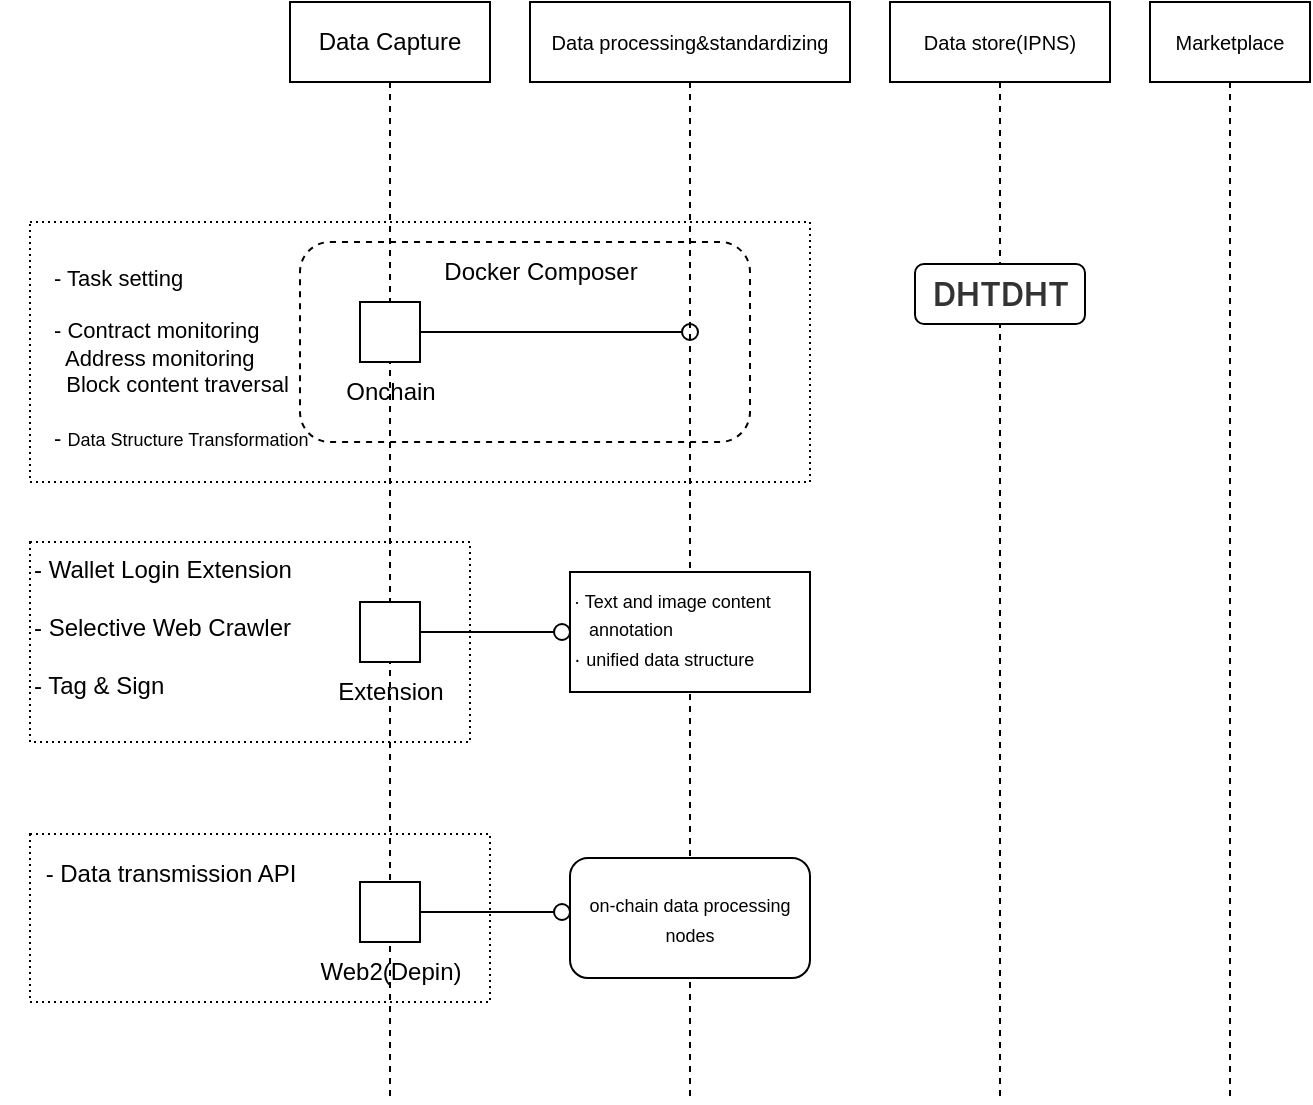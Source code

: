 <mxfile version="24.7.5">
  <diagram name="Page-1" id="9t5yA-Y3DcvwDnE5G8pW">
    <mxGraphModel dx="1080" dy="685" grid="1" gridSize="10" guides="1" tooltips="1" connect="1" arrows="1" fold="1" page="1" pageScale="1" pageWidth="850" pageHeight="1100" math="0" shadow="0">
      <root>
        <mxCell id="0" />
        <mxCell id="1" parent="0" />
        <mxCell id="Q4HK041F2CEcGKDzW3Jh-2" value="&lt;span style=&quot;text-align: left;&quot;&gt;Data Capture&lt;/span&gt;" style="shape=umlLifeline;perimeter=lifelinePerimeter;whiteSpace=wrap;html=1;container=1;dropTarget=0;collapsible=0;recursiveResize=0;outlineConnect=0;portConstraint=eastwest;newEdgeStyle={&quot;edgeStyle&quot;:&quot;elbowEdgeStyle&quot;,&quot;elbow&quot;:&quot;vertical&quot;,&quot;curved&quot;:0,&quot;rounded&quot;:0};" vertex="1" parent="1">
          <mxGeometry x="170" y="180" width="100" height="550" as="geometry" />
        </mxCell>
        <mxCell id="Q4HK041F2CEcGKDzW3Jh-3" value="&lt;font style=&quot;font-size: 10px;&quot;&gt;Data processing&amp;amp;standardizing&lt;/font&gt;" style="shape=umlLifeline;perimeter=lifelinePerimeter;whiteSpace=wrap;html=1;container=1;dropTarget=0;collapsible=0;recursiveResize=0;outlineConnect=0;portConstraint=eastwest;newEdgeStyle={&quot;edgeStyle&quot;:&quot;elbowEdgeStyle&quot;,&quot;elbow&quot;:&quot;vertical&quot;,&quot;curved&quot;:0,&quot;rounded&quot;:0};" vertex="1" parent="1">
          <mxGeometry x="290" y="180" width="160" height="550" as="geometry" />
        </mxCell>
        <mxCell id="Q4HK041F2CEcGKDzW3Jh-4" value="" style="html=1;rounded=0;" vertex="1" parent="1">
          <mxGeometry x="205" y="330" width="30" height="30" as="geometry" />
        </mxCell>
        <mxCell id="Q4HK041F2CEcGKDzW3Jh-5" value="" style="endArrow=none;html=1;rounded=0;align=center;verticalAlign=top;endFill=0;labelBackgroundColor=none;endSize=2;" edge="1" source="Q4HK041F2CEcGKDzW3Jh-4" target="Q4HK041F2CEcGKDzW3Jh-6" parent="1">
          <mxGeometry relative="1" as="geometry" />
        </mxCell>
        <mxCell id="Q4HK041F2CEcGKDzW3Jh-6" value="" style="ellipse;html=1;fontSize=11;align=center;fillColor=none;points=[];aspect=fixed;resizable=0;verticalAlign=bottom;labelPosition=center;verticalLabelPosition=top;flipH=1;" vertex="1" parent="1">
          <mxGeometry x="366" y="341" width="8" height="8" as="geometry" />
        </mxCell>
        <mxCell id="Q4HK041F2CEcGKDzW3Jh-8" value="Onchain" style="text;html=1;align=center;verticalAlign=middle;resizable=0;points=[];autosize=1;strokeColor=none;fillColor=none;" vertex="1" parent="1">
          <mxGeometry x="185" y="360" width="70" height="30" as="geometry" />
        </mxCell>
        <mxCell id="Q4HK041F2CEcGKDzW3Jh-9" value="" style="html=1;rounded=0;" vertex="1" parent="1">
          <mxGeometry x="205" y="480" width="30" height="30" as="geometry" />
        </mxCell>
        <mxCell id="Q4HK041F2CEcGKDzW3Jh-10" value="" style="endArrow=none;html=1;rounded=0;align=center;verticalAlign=top;endFill=0;labelBackgroundColor=none;endSize=2;" edge="1" parent="1" source="Q4HK041F2CEcGKDzW3Jh-9" target="Q4HK041F2CEcGKDzW3Jh-11">
          <mxGeometry relative="1" as="geometry" />
        </mxCell>
        <mxCell id="Q4HK041F2CEcGKDzW3Jh-11" value="" style="ellipse;html=1;fontSize=11;align=center;fillColor=none;points=[];aspect=fixed;resizable=0;verticalAlign=bottom;labelPosition=center;verticalLabelPosition=top;flipH=1;" vertex="1" parent="1">
          <mxGeometry x="302" y="491" width="8" height="8" as="geometry" />
        </mxCell>
        <mxCell id="Q4HK041F2CEcGKDzW3Jh-12" value="Extension" style="text;html=1;align=center;verticalAlign=middle;resizable=0;points=[];autosize=1;strokeColor=none;fillColor=none;" vertex="1" parent="1">
          <mxGeometry x="180" y="510" width="80" height="30" as="geometry" />
        </mxCell>
        <mxCell id="Q4HK041F2CEcGKDzW3Jh-13" value="&lt;font style=&quot;font-size: 10px;&quot;&gt;Data store(IPNS)&lt;/font&gt;" style="shape=umlLifeline;perimeter=lifelinePerimeter;whiteSpace=wrap;html=1;container=1;dropTarget=0;collapsible=0;recursiveResize=0;outlineConnect=0;portConstraint=eastwest;newEdgeStyle={&quot;edgeStyle&quot;:&quot;elbowEdgeStyle&quot;,&quot;elbow&quot;:&quot;vertical&quot;,&quot;curved&quot;:0,&quot;rounded&quot;:0};" vertex="1" parent="1">
          <mxGeometry x="470" y="180" width="110" height="550" as="geometry" />
        </mxCell>
        <mxCell id="Q4HK041F2CEcGKDzW3Jh-14" value="&lt;font style=&quot;font-size: 10px;&quot;&gt;Marketplace&lt;/font&gt;" style="shape=umlLifeline;perimeter=lifelinePerimeter;whiteSpace=wrap;html=1;container=1;dropTarget=0;collapsible=0;recursiveResize=0;outlineConnect=0;portConstraint=eastwest;newEdgeStyle={&quot;edgeStyle&quot;:&quot;elbowEdgeStyle&quot;,&quot;elbow&quot;:&quot;vertical&quot;,&quot;curved&quot;:0,&quot;rounded&quot;:0};" vertex="1" parent="1">
          <mxGeometry x="600" y="180" width="80" height="550" as="geometry" />
        </mxCell>
        <mxCell id="Q4HK041F2CEcGKDzW3Jh-15" value="" style="html=1;rounded=0;" vertex="1" parent="1">
          <mxGeometry x="205" y="620" width="30" height="30" as="geometry" />
        </mxCell>
        <mxCell id="Q4HK041F2CEcGKDzW3Jh-16" value="" style="endArrow=none;html=1;rounded=0;align=center;verticalAlign=top;endFill=0;labelBackgroundColor=none;endSize=2;" edge="1" parent="1" source="Q4HK041F2CEcGKDzW3Jh-15" target="Q4HK041F2CEcGKDzW3Jh-17">
          <mxGeometry relative="1" as="geometry" />
        </mxCell>
        <mxCell id="Q4HK041F2CEcGKDzW3Jh-17" value="" style="ellipse;html=1;fontSize=11;align=center;fillColor=none;points=[];aspect=fixed;resizable=0;verticalAlign=bottom;labelPosition=center;verticalLabelPosition=top;flipH=1;" vertex="1" parent="1">
          <mxGeometry x="302" y="631" width="8" height="8" as="geometry" />
        </mxCell>
        <mxCell id="Q4HK041F2CEcGKDzW3Jh-18" value="Web2(Depin)" style="text;html=1;align=center;verticalAlign=middle;resizable=0;points=[];autosize=1;strokeColor=none;fillColor=none;" vertex="1" parent="1">
          <mxGeometry x="175" y="650" width="90" height="30" as="geometry" />
        </mxCell>
        <mxCell id="Q4HK041F2CEcGKDzW3Jh-19" value="" style="rounded=1;whiteSpace=wrap;html=1;fillColor=none;dashed=1;" vertex="1" parent="1">
          <mxGeometry x="175" y="300" width="225" height="100" as="geometry" />
        </mxCell>
        <mxCell id="Q4HK041F2CEcGKDzW3Jh-20" value="Docker Composer" style="text;html=1;align=center;verticalAlign=middle;resizable=0;points=[];autosize=1;strokeColor=none;fillColor=none;" vertex="1" parent="1">
          <mxGeometry x="235" y="300" width="120" height="30" as="geometry" />
        </mxCell>
        <mxCell id="Q4HK041F2CEcGKDzW3Jh-22" value="&lt;div&gt;&lt;br&gt;&lt;/div&gt;" style="rounded=0;whiteSpace=wrap;html=1;fillColor=none;dashed=1;dashPattern=1 2;" vertex="1" parent="1">
          <mxGeometry x="40" y="290" width="390" height="130" as="geometry" />
        </mxCell>
        <mxCell id="Q4HK041F2CEcGKDzW3Jh-23" value="&lt;div&gt;&lt;br&gt;&lt;/div&gt;" style="text;html=1;align=center;verticalAlign=middle;resizable=0;points=[];autosize=1;strokeColor=none;fillColor=none;" vertex="1" parent="1">
          <mxGeometry x="70" y="275" width="20" height="30" as="geometry" />
        </mxCell>
        <mxCell id="Q4HK041F2CEcGKDzW3Jh-24" value="&lt;div style=&quot;forced-color-adjust: none; font-size: 11px;&quot;&gt;&lt;font style=&quot;font-size: 11px;&quot;&gt;- Task setting&lt;br&gt;&lt;br&gt;&lt;/font&gt;&lt;/div&gt;&lt;div style=&quot;forced-color-adjust: none; font-size: 11px;&quot;&gt;&lt;font style=&quot;font-size: 11px;&quot;&gt;-&amp;nbsp;&lt;span style=&quot;background-color: initial;&quot;&gt;Contract monitoring&lt;br&gt;&amp;nbsp; Address&amp;nbsp;&lt;/span&gt;&lt;span style=&quot;background-color: initial;&quot;&gt;monitoring&lt;br&gt;&amp;nbsp;&amp;nbsp;&lt;/span&gt;&lt;span style=&quot;background-color: initial;&quot;&gt;Block content traversal&lt;br&gt;&lt;br&gt;&lt;/span&gt;&lt;/font&gt;&lt;/div&gt;&lt;div style=&quot;forced-color-adjust: none;&quot;&gt;&lt;font style=&quot;font-size: 11px;&quot;&gt;&lt;span style=&quot;background-color: initial;&quot;&gt;-&amp;nbsp;&lt;/span&gt;&lt;/font&gt;&lt;span style=&quot;background-color: initial;&quot;&gt;&lt;font style=&quot;font-size: 9px;&quot;&gt;Data Structure Transformation&lt;/font&gt;&lt;/span&gt;&lt;/div&gt;&lt;div style=&quot;font-size: 11px;&quot;&gt;&lt;span style=&quot;background-color: initial;&quot;&gt;&lt;font style=&quot;font-size: 11px;&quot;&gt;&lt;br&gt;&lt;/font&gt;&lt;/span&gt;&lt;/div&gt;&lt;div style=&quot;forced-color-adjust: none; font-size: 11px;&quot;&gt;&lt;br style=&quot;forced-color-adjust: none; color: rgb(0, 0, 0); font-family: Helvetica; font-style: normal; font-variant-ligatures: normal; font-variant-caps: normal; font-weight: 400; letter-spacing: normal; orphans: 2; text-align: center; text-indent: 0px; text-transform: none; widows: 2; word-spacing: 0px; -webkit-text-stroke-width: 0px; white-space: nowrap; background-color: rgb(251, 251, 251); text-decoration-thickness: initial; text-decoration-style: initial; text-decoration-color: initial;&quot;&gt;&lt;/div&gt;" style="text;whiteSpace=wrap;html=1;" vertex="1" parent="1">
          <mxGeometry x="50" y="305" width="150" height="165" as="geometry" />
        </mxCell>
        <mxCell id="Q4HK041F2CEcGKDzW3Jh-25" value="" style="rounded=0;whiteSpace=wrap;html=1;align=left;" vertex="1" parent="1">
          <mxGeometry x="310" y="465" width="120" height="60" as="geometry" />
        </mxCell>
        <mxCell id="Q4HK041F2CEcGKDzW3Jh-26" value="" style="rounded=0;whiteSpace=wrap;html=1;fillColor=none;dashed=1;dashPattern=1 2;" vertex="1" parent="1">
          <mxGeometry x="40" y="450" width="220" height="100" as="geometry" />
        </mxCell>
        <mxCell id="Q4HK041F2CEcGKDzW3Jh-27" value="&lt;div&gt;&lt;br&gt;&lt;/div&gt;" style="text;html=1;align=center;verticalAlign=middle;resizable=0;points=[];autosize=1;strokeColor=none;fillColor=none;" vertex="1" parent="1">
          <mxGeometry x="25" y="596" width="20" height="30" as="geometry" />
        </mxCell>
        <mxCell id="Q4HK041F2CEcGKDzW3Jh-30" value="- Wallet Login Extension&lt;div&gt;&lt;br&gt;&lt;/div&gt;&lt;div&gt;- Selective Web Crawler&lt;/div&gt;&lt;div&gt;&lt;br&gt;&lt;/div&gt;&lt;div&gt;- Tag &amp;amp; Sign&lt;/div&gt;&lt;div&gt;&lt;div style=&quot;forced-color-adjust: none;&quot;&gt;&lt;br style=&quot;forced-color-adjust: none; color: rgb(0, 0, 0); font-family: Helvetica; font-size: 12px; font-style: normal; font-variant-ligatures: normal; font-variant-caps: normal; font-weight: 400; letter-spacing: normal; orphans: 2; text-align: center; text-indent: 0px; text-transform: none; widows: 2; word-spacing: 0px; -webkit-text-stroke-width: 0px; white-space: nowrap; background-color: rgb(251, 251, 251); text-decoration-thickness: initial; text-decoration-style: initial; text-decoration-color: initial;&quot;&gt;&lt;/div&gt;&lt;/div&gt;" style="text;whiteSpace=wrap;html=1;" vertex="1" parent="1">
          <mxGeometry x="40" y="450" width="160" height="100" as="geometry" />
        </mxCell>
        <mxCell id="Q4HK041F2CEcGKDzW3Jh-33" value="&lt;font style=&quot;&quot;&gt;&lt;font style=&quot;font-size: 9px;&quot;&gt;· Text and image content&amp;nbsp; &amp;nbsp; &amp;nbsp; &amp;nbsp; &amp;nbsp; &amp;nbsp;annotation&lt;/font&gt;&lt;br&gt;&lt;span style=&quot;font-size: 10px;&quot;&gt;·&amp;nbsp;&lt;/span&gt;&lt;/font&gt;&lt;font style=&quot;font-size: 9px;&quot;&gt;unified data structure&lt;/font&gt;" style="text;whiteSpace=wrap;html=1;" vertex="1" parent="1">
          <mxGeometry x="310" y="465" width="120" height="55" as="geometry" />
        </mxCell>
        <mxCell id="Q4HK041F2CEcGKDzW3Jh-35" value="" style="rounded=0;whiteSpace=wrap;html=1;fillColor=none;dashed=1;dashPattern=1 2;" vertex="1" parent="1">
          <mxGeometry x="40" y="596" width="230" height="84" as="geometry" />
        </mxCell>
        <mxCell id="Q4HK041F2CEcGKDzW3Jh-37" value="- Data transmission API" style="text;html=1;align=center;verticalAlign=middle;resizable=0;points=[];autosize=1;strokeColor=none;fillColor=none;" vertex="1" parent="1">
          <mxGeometry x="35" y="601" width="150" height="30" as="geometry" />
        </mxCell>
        <mxCell id="Q4HK041F2CEcGKDzW3Jh-38" value="&lt;font style=&quot;font-size: 9px;&quot;&gt;on-chain data processing nodes&lt;/font&gt;" style="rounded=1;whiteSpace=wrap;html=1;" vertex="1" parent="1">
          <mxGeometry x="310" y="608" width="120" height="60" as="geometry" />
        </mxCell>
        <mxCell id="Q4HK041F2CEcGKDzW3Jh-39" value="&lt;span style=&quot;font-weight: 600; color: rgba(0, 0, 0, 0.8); font-family: -apple-system, &amp;quot;system-ui&amp;quot;, &amp;quot;Segoe UI&amp;quot;, Roboto, Oxygen, Ubuntu, Cantarell, &amp;quot;Fira Sans&amp;quot;, &amp;quot;Droid Sans&amp;quot;, &amp;quot;Helvetica Neue&amp;quot;, sans-serif; font-size: 16px; text-align: start; background-color: rgb(255, 255, 255);&quot;&gt;&lt;font style=&quot;vertical-align: inherit;&quot;&gt;DHTDHT&lt;/font&gt;&lt;/span&gt;" style="rounded=1;whiteSpace=wrap;html=1;" vertex="1" parent="1">
          <mxGeometry x="482.5" y="311" width="85" height="30" as="geometry" />
        </mxCell>
      </root>
    </mxGraphModel>
  </diagram>
</mxfile>
